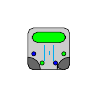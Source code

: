 \begin{tikzpicture}[x=0.7ex,y=0.7ex]
    \begin{scope}[very thin]
        \filldraw[fill=black!20,rounded corners=2] (0,0) rectangle +(5,5);
        \filldraw[fill=black!60] (1.5,0) arc (0:90:1.5)  {[rounded corners=2] -- (0,0) -- (1.5,0)};
        \filldraw[fill=black!60] (5,1.5) arc (90:180:1.5)  {[rounded corners=2]-- (3.5,0)  -- (5,0) -- (5,1.5)};
        
        \filldraw[fill=green,rounded corners=2] (0.5,3.25) rectangle (4.5,4.5);

        \filldraw[fill=blue] (0.7,1.9) circle (0.25);
        \filldraw[fill=green] (1.7,0.8) circle (0.25);
        \filldraw[fill=green] (4.3,1.9) circle (0.25);
        \filldraw[fill=blue] (3.3,0.8) circle (0.25);
        
        \begin{scope}[color=cyan]
            \draw (2,1) -- (2,3);
            \draw (2.5,1.75) -- (2.5,2.25);
            \draw (3,1) -- (3,3);
        \end{scope}

    \end{scope}
\end{tikzpicture}